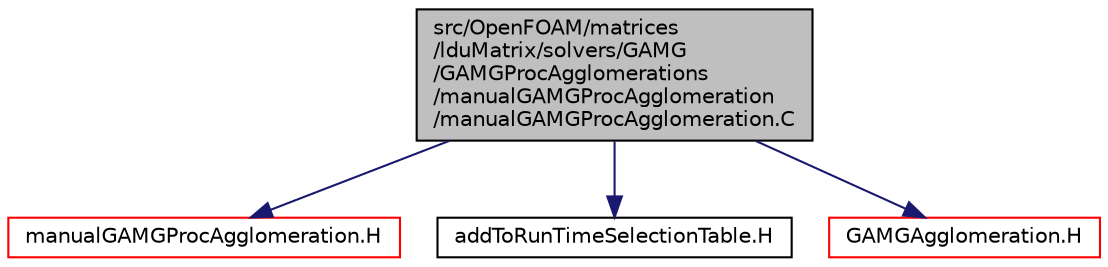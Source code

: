 digraph "src/OpenFOAM/matrices/lduMatrix/solvers/GAMG/GAMGProcAgglomerations/manualGAMGProcAgglomeration/manualGAMGProcAgglomeration.C"
{
  bgcolor="transparent";
  edge [fontname="Helvetica",fontsize="10",labelfontname="Helvetica",labelfontsize="10"];
  node [fontname="Helvetica",fontsize="10",shape=record];
  Node0 [label="src/OpenFOAM/matrices\l/lduMatrix/solvers/GAMG\l/GAMGProcAgglomerations\l/manualGAMGProcAgglomeration\l/manualGAMGProcAgglomeration.C",height=0.2,width=0.4,color="black", fillcolor="grey75", style="filled", fontcolor="black"];
  Node0 -> Node1 [color="midnightblue",fontsize="10",style="solid",fontname="Helvetica"];
  Node1 [label="manualGAMGProcAgglomeration.H",height=0.2,width=0.4,color="red",URL="$a11471.html"];
  Node0 -> Node80 [color="midnightblue",fontsize="10",style="solid",fontname="Helvetica"];
  Node80 [label="addToRunTimeSelectionTable.H",height=0.2,width=0.4,color="black",URL="$a09989.html",tooltip="Macros for easy insertion into run-time selection tables. "];
  Node0 -> Node81 [color="midnightblue",fontsize="10",style="solid",fontname="Helvetica"];
  Node81 [label="GAMGAgglomeration.H",height=0.2,width=0.4,color="red",URL="$a11441.html"];
}
